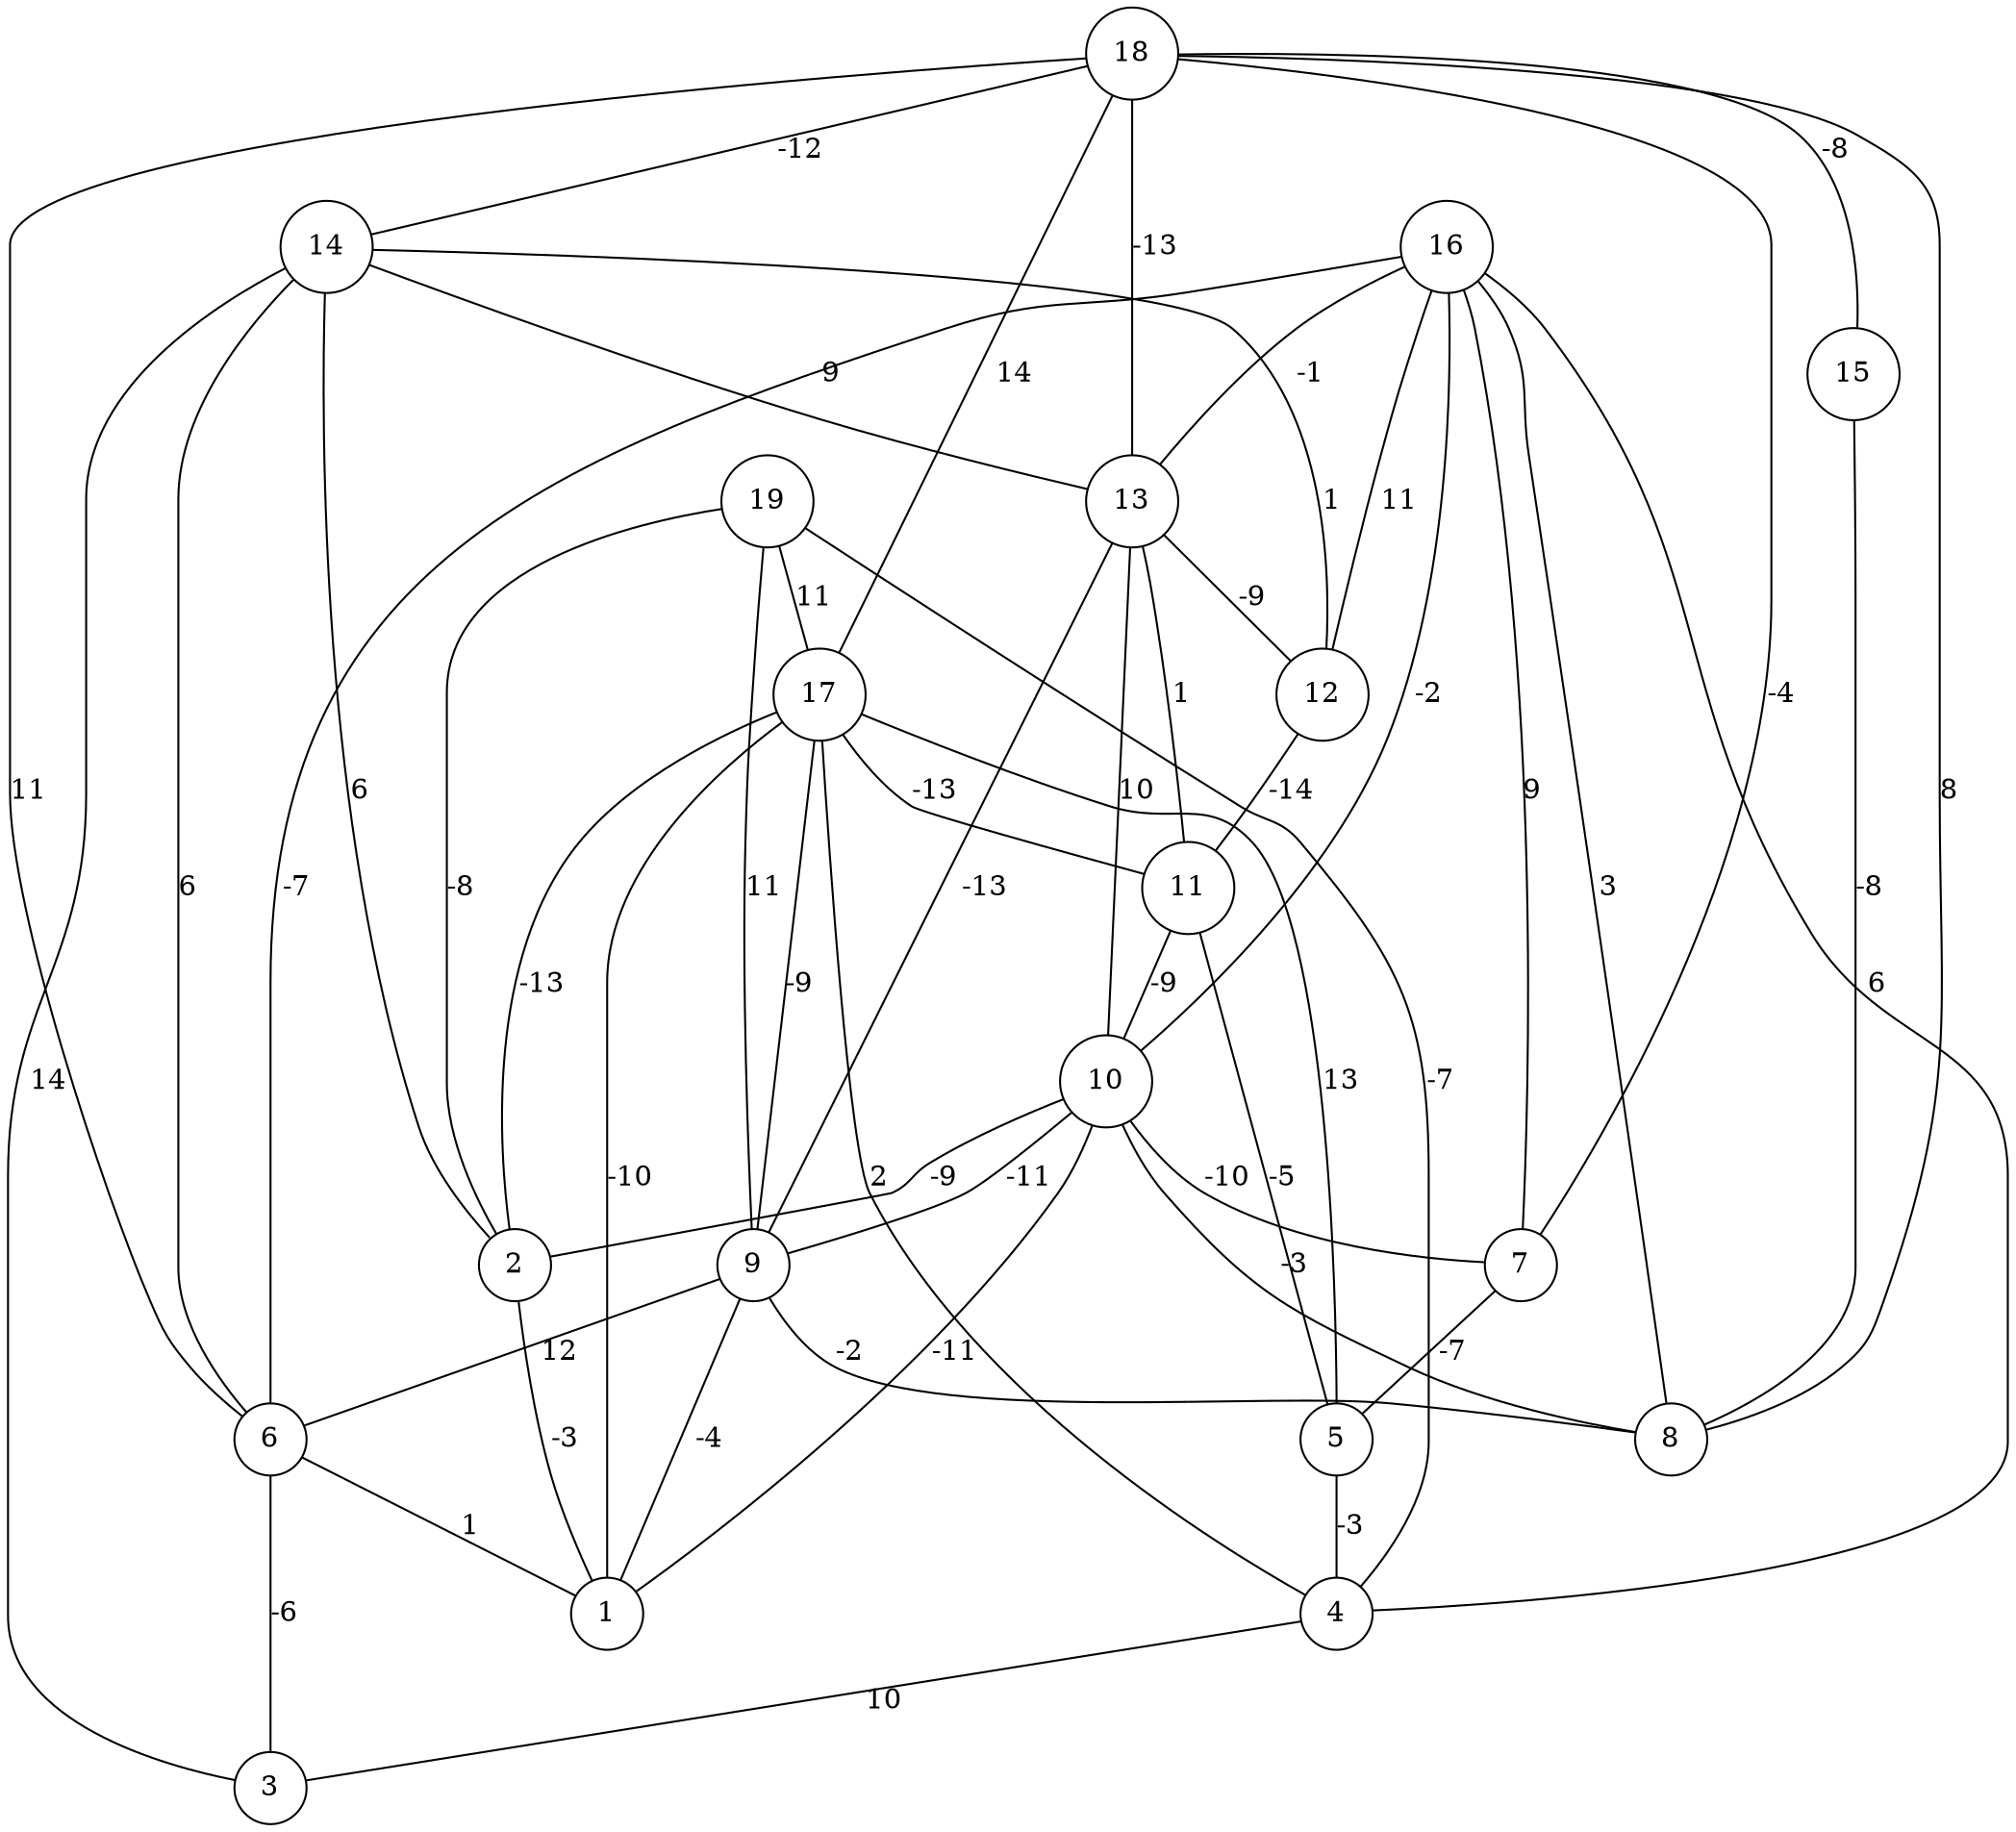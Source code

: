 graph { 
	 fontname="Helvetica,Arial,sans-serif" 
	 node [shape = circle]; 
	 19 -- 2 [label = "-8"];
	 19 -- 4 [label = "-7"];
	 19 -- 9 [label = "11"];
	 19 -- 17 [label = "11"];
	 18 -- 6 [label = "11"];
	 18 -- 7 [label = "-4"];
	 18 -- 8 [label = "8"];
	 18 -- 13 [label = "-13"];
	 18 -- 14 [label = "-12"];
	 18 -- 15 [label = "-8"];
	 18 -- 17 [label = "14"];
	 17 -- 1 [label = "-10"];
	 17 -- 2 [label = "-13"];
	 17 -- 4 [label = "2"];
	 17 -- 5 [label = "13"];
	 17 -- 9 [label = "-9"];
	 17 -- 11 [label = "-13"];
	 16 -- 4 [label = "6"];
	 16 -- 6 [label = "-7"];
	 16 -- 7 [label = "9"];
	 16 -- 8 [label = "3"];
	 16 -- 10 [label = "-2"];
	 16 -- 12 [label = "11"];
	 16 -- 13 [label = "-1"];
	 15 -- 8 [label = "-8"];
	 14 -- 2 [label = "6"];
	 14 -- 3 [label = "14"];
	 14 -- 6 [label = "6"];
	 14 -- 12 [label = "1"];
	 14 -- 13 [label = "9"];
	 13 -- 9 [label = "-13"];
	 13 -- 10 [label = "10"];
	 13 -- 11 [label = "1"];
	 13 -- 12 [label = "-9"];
	 12 -- 11 [label = "-14"];
	 11 -- 5 [label = "-5"];
	 11 -- 10 [label = "-9"];
	 10 -- 1 [label = "-11"];
	 10 -- 2 [label = "-9"];
	 10 -- 7 [label = "-10"];
	 10 -- 8 [label = "-3"];
	 10 -- 9 [label = "-11"];
	 9 -- 1 [label = "-4"];
	 9 -- 6 [label = "12"];
	 9 -- 8 [label = "-2"];
	 7 -- 5 [label = "-7"];
	 6 -- 1 [label = "1"];
	 6 -- 3 [label = "-6"];
	 5 -- 4 [label = "-3"];
	 4 -- 3 [label = "10"];
	 2 -- 1 [label = "-3"];
	 1;
	 2;
	 3;
	 4;
	 5;
	 6;
	 7;
	 8;
	 9;
	 10;
	 11;
	 12;
	 13;
	 14;
	 15;
	 16;
	 17;
	 18;
	 19;
}
